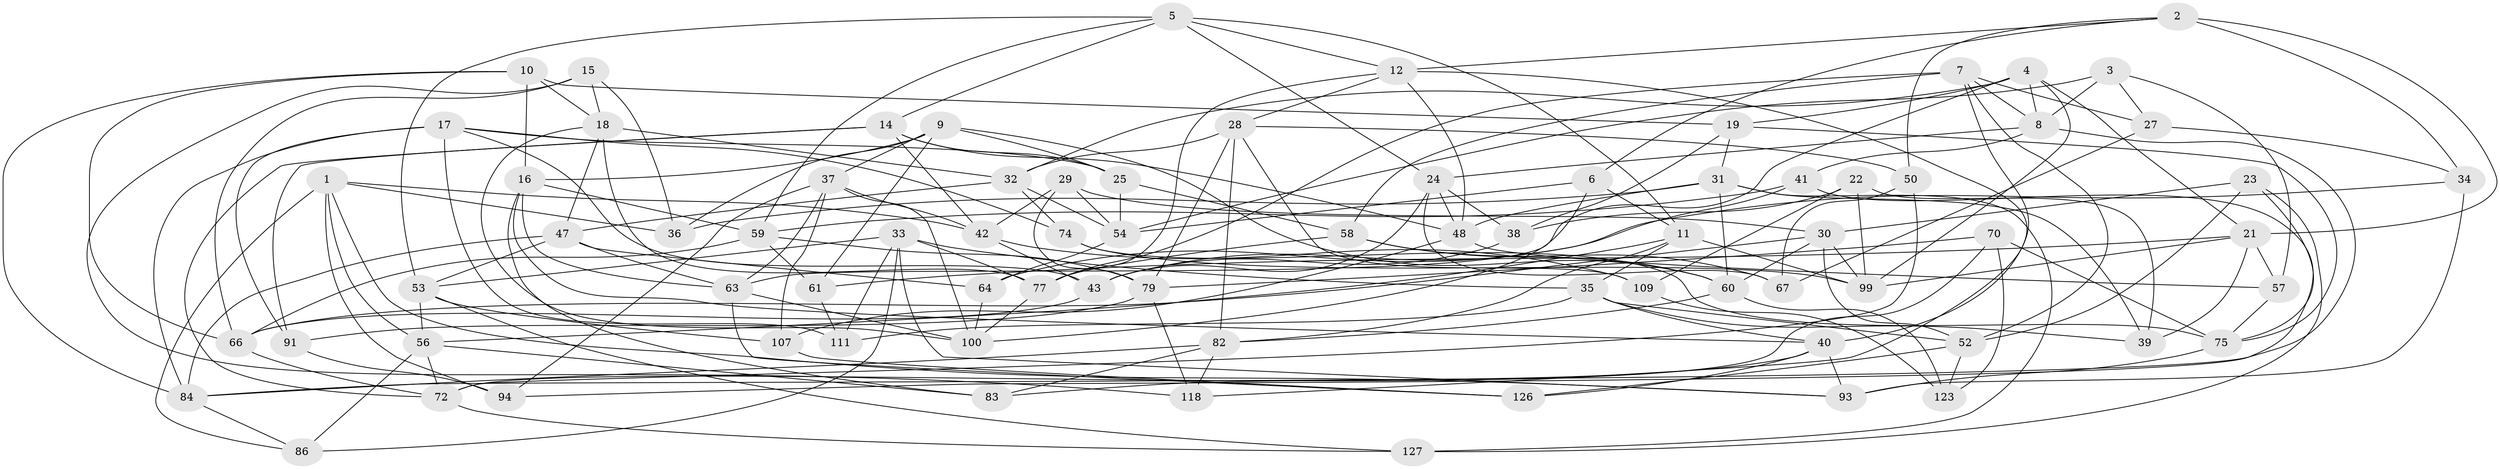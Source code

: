 // Generated by graph-tools (version 1.1) at 2025/52/02/27/25 19:52:28]
// undirected, 78 vertices, 201 edges
graph export_dot {
graph [start="1"]
  node [color=gray90,style=filled];
  1 [super="+46"];
  2 [super="+120"];
  3;
  4 [super="+13"];
  5 [super="+87"];
  6;
  7 [super="+26"];
  8 [super="+71"];
  9 [super="+124"];
  10 [super="+81"];
  11 [super="+125"];
  12 [super="+97"];
  14 [super="+101"];
  15;
  16 [super="+105"];
  17 [super="+78"];
  18 [super="+20"];
  19 [super="+119"];
  21 [super="+68"];
  22;
  23;
  24 [super="+45"];
  25 [super="+55"];
  27;
  28 [super="+115"];
  29;
  30 [super="+80"];
  31 [super="+73"];
  32 [super="+112"];
  33 [super="+85"];
  34 [super="+51"];
  35 [super="+69"];
  36;
  37 [super="+62"];
  38;
  39;
  40 [super="+44"];
  41;
  42 [super="+122"];
  43 [super="+49"];
  47 [super="+65"];
  48 [super="+110"];
  50;
  52 [super="+113"];
  53 [super="+103"];
  54 [super="+90"];
  56 [super="+96"];
  57;
  58 [super="+121"];
  59 [super="+102"];
  60 [super="+89"];
  61;
  63 [super="+95"];
  64;
  66 [super="+76"];
  67;
  70;
  72 [super="+104"];
  74;
  75 [super="+106"];
  77 [super="+88"];
  79 [super="+92"];
  82 [super="+98"];
  83;
  84 [super="+117"];
  86;
  91;
  93 [super="+114"];
  94;
  99 [super="+108"];
  100 [super="+116"];
  107;
  109;
  111;
  118;
  123;
  126;
  127;
  1 -- 56;
  1 -- 36;
  1 -- 42;
  1 -- 93;
  1 -- 94;
  1 -- 86;
  2 -- 12;
  2 -- 34 [weight=2];
  2 -- 6;
  2 -- 50;
  2 -- 21;
  3 -- 54;
  3 -- 27;
  3 -- 57;
  3 -- 8;
  4 -- 21;
  4 -- 8;
  4 -- 19;
  4 -- 32;
  4 -- 99;
  4 -- 63;
  5 -- 14;
  5 -- 24;
  5 -- 12;
  5 -- 59;
  5 -- 53;
  5 -- 11;
  6 -- 100;
  6 -- 54;
  6 -- 11;
  7 -- 27;
  7 -- 52;
  7 -- 58;
  7 -- 77;
  7 -- 40;
  7 -- 8;
  8 -- 24;
  8 -- 84;
  8 -- 41;
  9 -- 25;
  9 -- 16;
  9 -- 61;
  9 -- 36;
  9 -- 37;
  9 -- 60;
  10 -- 19 [weight=2];
  10 -- 16;
  10 -- 18;
  10 -- 84;
  10 -- 66;
  11 -- 82;
  11 -- 35;
  11 -- 99;
  11 -- 56;
  12 -- 118;
  12 -- 77;
  12 -- 48;
  12 -- 28;
  14 -- 72;
  14 -- 91;
  14 -- 48;
  14 -- 42;
  14 -- 25;
  15 -- 18;
  15 -- 118;
  15 -- 66;
  15 -- 36;
  16 -- 59;
  16 -- 83;
  16 -- 63;
  16 -- 40;
  17 -- 111;
  17 -- 43;
  17 -- 74;
  17 -- 91;
  17 -- 84;
  17 -- 25;
  18 -- 77;
  18 -- 32;
  18 -- 100;
  18 -- 47;
  19 -- 38;
  19 -- 75;
  19 -- 31;
  21 -- 99;
  21 -- 39;
  21 -- 57;
  21 -- 61;
  22 -- 99;
  22 -- 109;
  22 -- 38;
  22 -- 39;
  23 -- 75;
  23 -- 127;
  23 -- 52;
  23 -- 30;
  24 -- 38;
  24 -- 43;
  24 -- 48;
  24 -- 67;
  25 -- 54;
  25 -- 58 [weight=2];
  27 -- 67;
  27 -- 34;
  28 -- 32;
  28 -- 109;
  28 -- 50;
  28 -- 79;
  28 -- 82;
  29 -- 54;
  29 -- 42;
  29 -- 79;
  29 -- 30;
  30 -- 60;
  30 -- 52;
  30 -- 66;
  30 -- 99;
  31 -- 48;
  31 -- 39;
  31 -- 127;
  31 -- 60;
  31 -- 36;
  32 -- 54;
  32 -- 74;
  32 -- 47;
  33 -- 35;
  33 -- 111;
  33 -- 77;
  33 -- 53;
  33 -- 86;
  33 -- 93;
  34 -- 93 [weight=2];
  34 -- 64;
  35 -- 39;
  35 -- 40;
  35 -- 111;
  35 -- 52;
  37 -- 107;
  37 -- 42;
  37 -- 94;
  37 -- 63;
  37 -- 100;
  38 -- 43;
  40 -- 93;
  40 -- 126;
  40 -- 83;
  41 -- 43;
  41 -- 94;
  41 -- 59;
  42 -- 43;
  42 -- 109;
  43 -- 66;
  47 -- 53;
  47 -- 64;
  47 -- 84;
  47 -- 63;
  48 -- 107;
  48 -- 57;
  50 -- 67;
  50 -- 72;
  52 -- 126;
  52 -- 123;
  53 -- 127;
  53 -- 107;
  53 -- 56;
  54 -- 64;
  56 -- 72;
  56 -- 83;
  56 -- 86;
  57 -- 75;
  58 -- 67;
  58 -- 60;
  58 -- 77;
  59 -- 79;
  59 -- 66;
  59 -- 61;
  60 -- 82;
  60 -- 123;
  61 -- 111;
  63 -- 126;
  63 -- 100;
  64 -- 100;
  66 -- 72;
  70 -- 72;
  70 -- 123;
  70 -- 75;
  70 -- 79;
  72 -- 127;
  74 -- 99;
  74 -- 75;
  75 -- 93;
  77 -- 100;
  79 -- 91;
  79 -- 118;
  82 -- 118;
  82 -- 83;
  82 -- 84;
  84 -- 86;
  91 -- 94;
  107 -- 126;
  109 -- 123;
}
